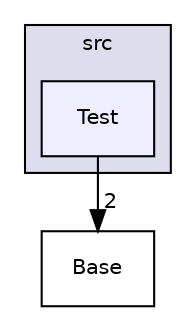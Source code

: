 digraph "src/Test" {
  compound=true
  node [ fontsize="10", fontname="Helvetica"];
  edge [ labelfontsize="10", labelfontname="Helvetica"];
  subgraph clusterdir_68267d1309a1af8e8297ef4c3efbcdba {
    graph [ bgcolor="#ddddee", pencolor="black", label="src" fontname="Helvetica", fontsize="10", URL="dir_68267d1309a1af8e8297ef4c3efbcdba.html"]
  dir_d8df8133fd423ab0135c9b11e904375e [shape=box, label="Test", style="filled", fillcolor="#eeeeff", pencolor="black", URL="dir_d8df8133fd423ab0135c9b11e904375e.html"];
  }
  dir_4814b1a558d470c33d85e65dbde02eaa [shape=box label="Base" URL="dir_4814b1a558d470c33d85e65dbde02eaa.html"];
  dir_d8df8133fd423ab0135c9b11e904375e->dir_4814b1a558d470c33d85e65dbde02eaa [headlabel="2", labeldistance=1.5 headhref="dir_000003_000001.html"];
}
